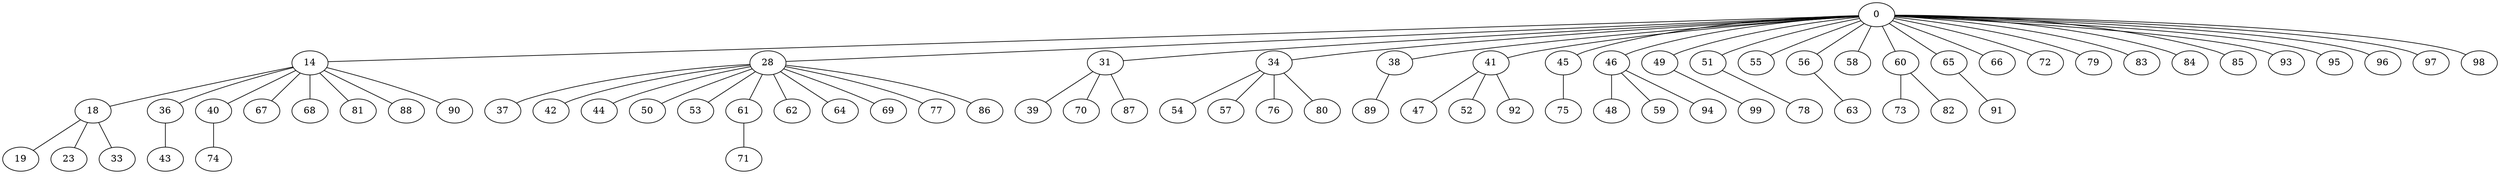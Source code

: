 graph {
    0 -- 14;
    0 -- 28;
    0 -- 31;
    0 -- 34;
    0 -- 38;
    0 -- 41;
    0 -- 45;
    0 -- 46;
    0 -- 49;
    0 -- 51;
    0 -- 55;
    0 -- 56;
    0 -- 58;
    0 -- 60;
    0 -- 65;
    0 -- 66;
    0 -- 72;
    0 -- 79;
    0 -- 83;
    0 -- 84;
    0 -- 85;
    0 -- 93;
    0 -- 95;
    0 -- 96;
    0 -- 97;
    0 -- 98;
    14 -- 18;
    14 -- 36;
    14 -- 40;
    14 -- 67;
    14 -- 68;
    14 -- 81;
    14 -- 88;
    14 -- 90;
    28 -- 37;
    28 -- 42;
    28 -- 44;
    28 -- 50;
    28 -- 53;
    28 -- 61;
    28 -- 62;
    28 -- 64;
    28 -- 69;
    28 -- 77;
    28 -- 86;
    31 -- 39;
    31 -- 70;
    31 -- 87;
    34 -- 54;
    34 -- 57;
    34 -- 76;
    34 -- 80;
    38 -- 89;
    41 -- 47;
    41 -- 52;
    41 -- 92;
    45 -- 75;
    46 -- 48;
    46 -- 59;
    46 -- 94;
    49 -- 99;
    51 -- 78;
    56 -- 63;
    60 -- 73;
    60 -- 82;
    65 -- 91;
    18 -- 19;
    18 -- 23;
    18 -- 33;
    36 -- 43;
    40 -- 74;
    61 -- 71;
}